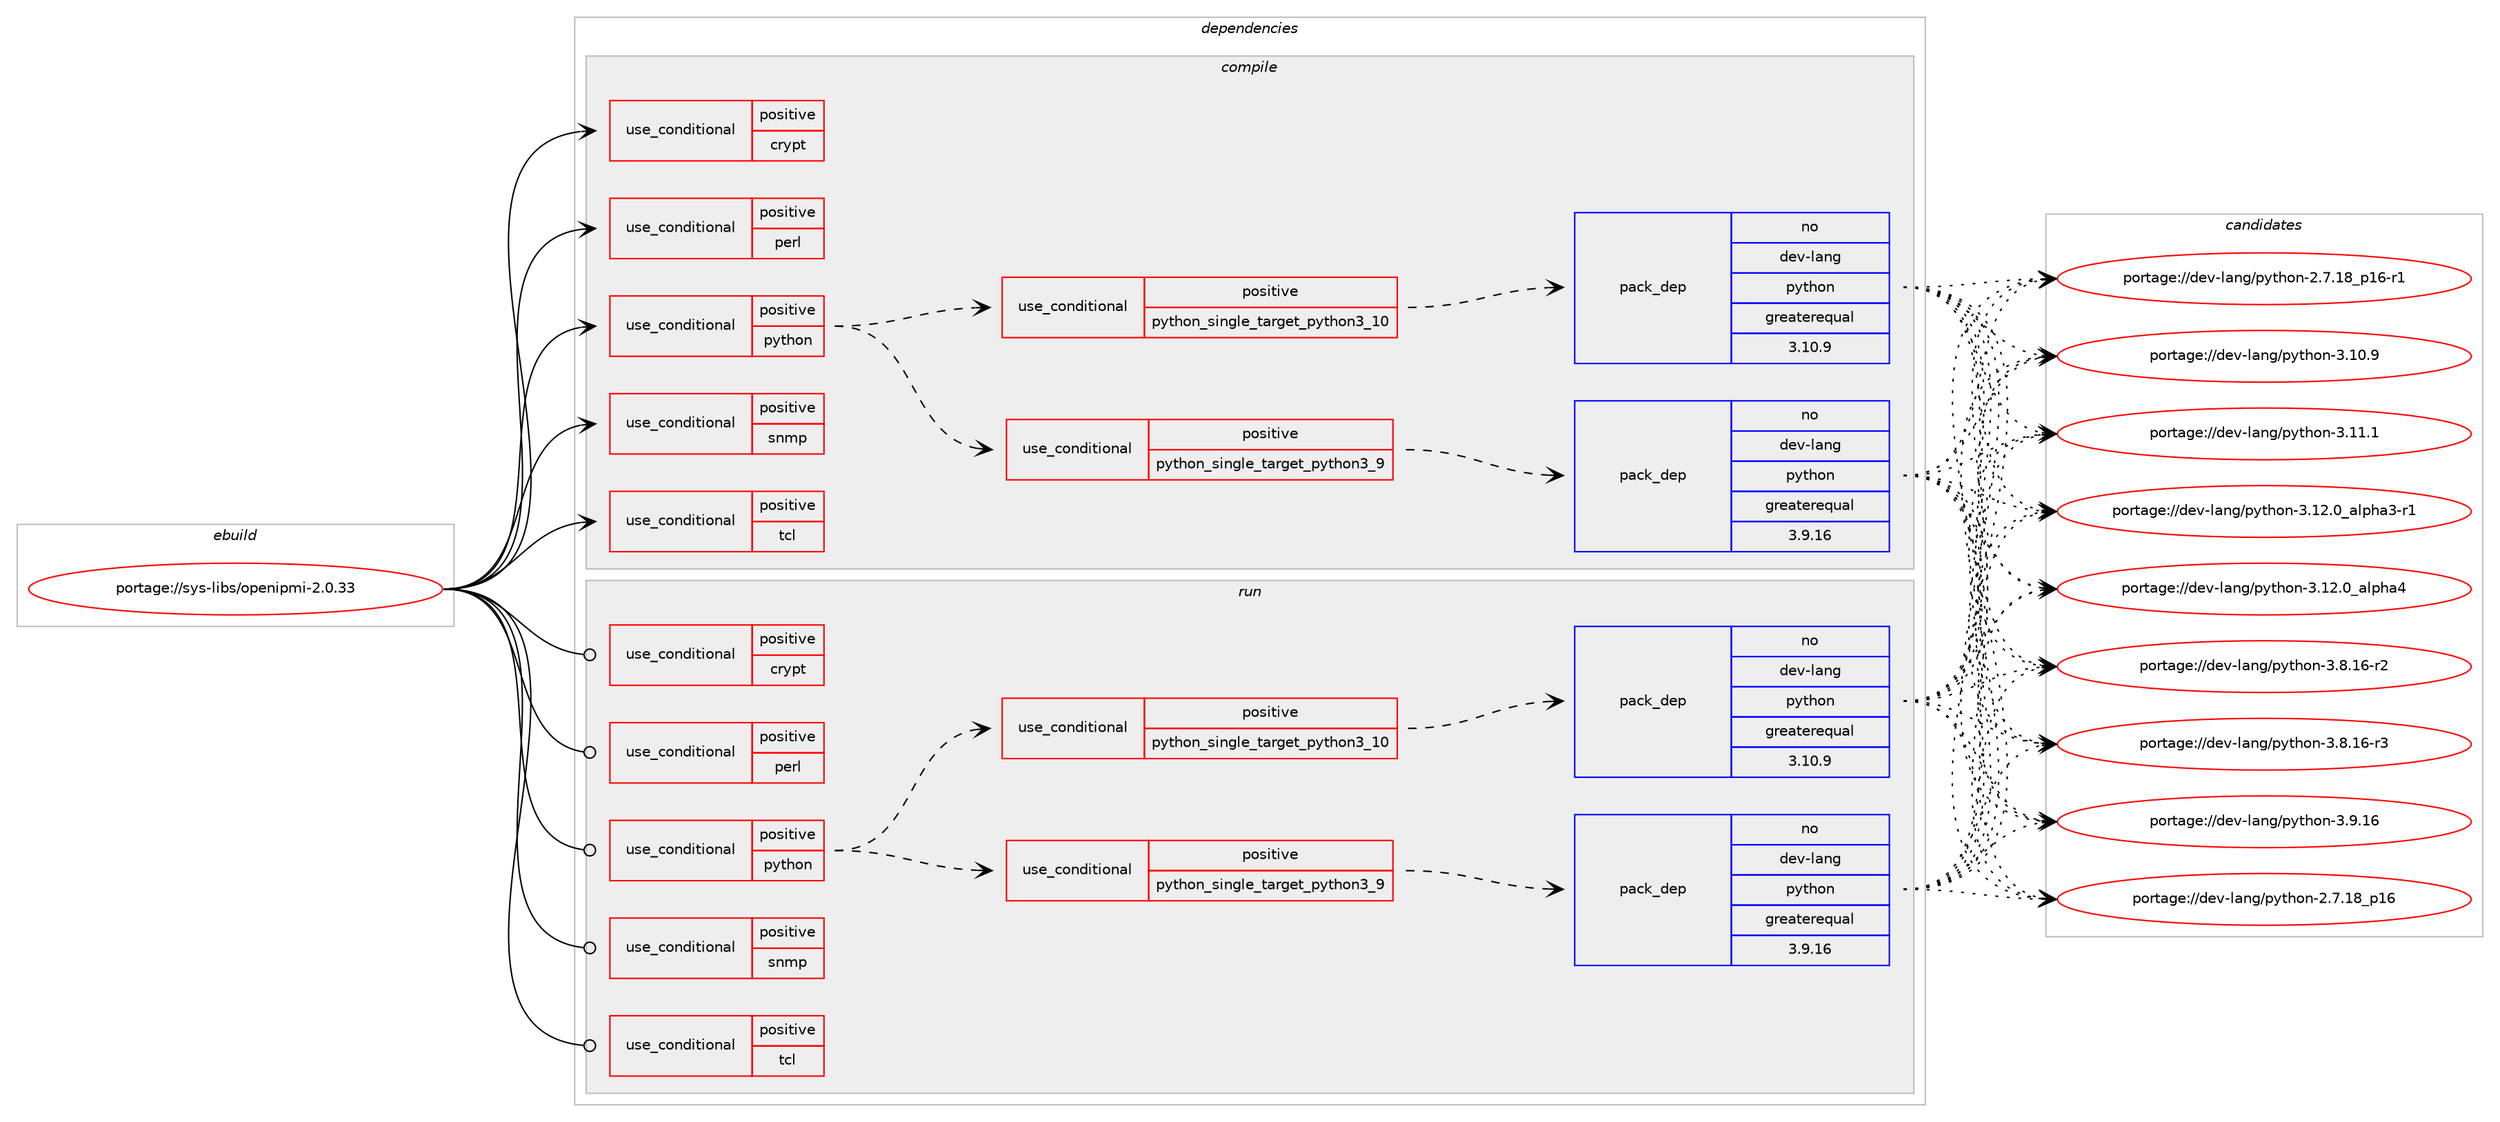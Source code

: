digraph prolog {

# *************
# Graph options
# *************

newrank=true;
concentrate=true;
compound=true;
graph [rankdir=LR,fontname=Helvetica,fontsize=10,ranksep=1.5];#, ranksep=2.5, nodesep=0.2];
edge  [arrowhead=vee];
node  [fontname=Helvetica,fontsize=10];

# **********
# The ebuild
# **********

subgraph cluster_leftcol {
color=gray;
rank=same;
label=<<i>ebuild</i>>;
id [label="portage://sys-libs/openipmi-2.0.33", color=red, width=4, href="../sys-libs/openipmi-2.0.33.svg"];
}

# ****************
# The dependencies
# ****************

subgraph cluster_midcol {
color=gray;
label=<<i>dependencies</i>>;
subgraph cluster_compile {
fillcolor="#eeeeee";
style=filled;
label=<<i>compile</i>>;
subgraph cond5609 {
dependency8673 [label=<<TABLE BORDER="0" CELLBORDER="1" CELLSPACING="0" CELLPADDING="4"><TR><TD ROWSPAN="3" CELLPADDING="10">use_conditional</TD></TR><TR><TD>positive</TD></TR><TR><TD>crypt</TD></TR></TABLE>>, shape=none, color=red];
# *** BEGIN UNKNOWN DEPENDENCY TYPE (TODO) ***
# dependency8673 -> package_dependency(portage://sys-libs/openipmi-2.0.33,install,no,dev-libs,openssl,none,[,,],any_same_slot,[])
# *** END UNKNOWN DEPENDENCY TYPE (TODO) ***

}
id:e -> dependency8673:w [weight=20,style="solid",arrowhead="vee"];
subgraph cond5610 {
dependency8674 [label=<<TABLE BORDER="0" CELLBORDER="1" CELLSPACING="0" CELLPADDING="4"><TR><TD ROWSPAN="3" CELLPADDING="10">use_conditional</TD></TR><TR><TD>positive</TD></TR><TR><TD>perl</TD></TR></TABLE>>, shape=none, color=red];
# *** BEGIN UNKNOWN DEPENDENCY TYPE (TODO) ***
# dependency8674 -> package_dependency(portage://sys-libs/openipmi-2.0.33,install,no,dev-lang,perl,none,[,,],any_same_slot,[])
# *** END UNKNOWN DEPENDENCY TYPE (TODO) ***

}
id:e -> dependency8674:w [weight=20,style="solid",arrowhead="vee"];
subgraph cond5611 {
dependency8675 [label=<<TABLE BORDER="0" CELLBORDER="1" CELLSPACING="0" CELLPADDING="4"><TR><TD ROWSPAN="3" CELLPADDING="10">use_conditional</TD></TR><TR><TD>positive</TD></TR><TR><TD>python</TD></TR></TABLE>>, shape=none, color=red];
subgraph cond5612 {
dependency8676 [label=<<TABLE BORDER="0" CELLBORDER="1" CELLSPACING="0" CELLPADDING="4"><TR><TD ROWSPAN="3" CELLPADDING="10">use_conditional</TD></TR><TR><TD>positive</TD></TR><TR><TD>python_single_target_python3_9</TD></TR></TABLE>>, shape=none, color=red];
subgraph pack2995 {
dependency8677 [label=<<TABLE BORDER="0" CELLBORDER="1" CELLSPACING="0" CELLPADDING="4" WIDTH="220"><TR><TD ROWSPAN="6" CELLPADDING="30">pack_dep</TD></TR><TR><TD WIDTH="110">no</TD></TR><TR><TD>dev-lang</TD></TR><TR><TD>python</TD></TR><TR><TD>greaterequal</TD></TR><TR><TD>3.9.16</TD></TR></TABLE>>, shape=none, color=blue];
}
dependency8676:e -> dependency8677:w [weight=20,style="dashed",arrowhead="vee"];
}
dependency8675:e -> dependency8676:w [weight=20,style="dashed",arrowhead="vee"];
subgraph cond5613 {
dependency8678 [label=<<TABLE BORDER="0" CELLBORDER="1" CELLSPACING="0" CELLPADDING="4"><TR><TD ROWSPAN="3" CELLPADDING="10">use_conditional</TD></TR><TR><TD>positive</TD></TR><TR><TD>python_single_target_python3_10</TD></TR></TABLE>>, shape=none, color=red];
subgraph pack2996 {
dependency8679 [label=<<TABLE BORDER="0" CELLBORDER="1" CELLSPACING="0" CELLPADDING="4" WIDTH="220"><TR><TD ROWSPAN="6" CELLPADDING="30">pack_dep</TD></TR><TR><TD WIDTH="110">no</TD></TR><TR><TD>dev-lang</TD></TR><TR><TD>python</TD></TR><TR><TD>greaterequal</TD></TR><TR><TD>3.10.9</TD></TR></TABLE>>, shape=none, color=blue];
}
dependency8678:e -> dependency8679:w [weight=20,style="dashed",arrowhead="vee"];
}
dependency8675:e -> dependency8678:w [weight=20,style="dashed",arrowhead="vee"];
}
id:e -> dependency8675:w [weight=20,style="solid",arrowhead="vee"];
subgraph cond5614 {
dependency8680 [label=<<TABLE BORDER="0" CELLBORDER="1" CELLSPACING="0" CELLPADDING="4"><TR><TD ROWSPAN="3" CELLPADDING="10">use_conditional</TD></TR><TR><TD>positive</TD></TR><TR><TD>snmp</TD></TR></TABLE>>, shape=none, color=red];
# *** BEGIN UNKNOWN DEPENDENCY TYPE (TODO) ***
# dependency8680 -> package_dependency(portage://sys-libs/openipmi-2.0.33,install,no,net-analyzer,net-snmp,none,[,,],[],[])
# *** END UNKNOWN DEPENDENCY TYPE (TODO) ***

}
id:e -> dependency8680:w [weight=20,style="solid",arrowhead="vee"];
subgraph cond5615 {
dependency8681 [label=<<TABLE BORDER="0" CELLBORDER="1" CELLSPACING="0" CELLPADDING="4"><TR><TD ROWSPAN="3" CELLPADDING="10">use_conditional</TD></TR><TR><TD>positive</TD></TR><TR><TD>tcl</TD></TR></TABLE>>, shape=none, color=red];
# *** BEGIN UNKNOWN DEPENDENCY TYPE (TODO) ***
# dependency8681 -> package_dependency(portage://sys-libs/openipmi-2.0.33,install,no,dev-lang,tcl,none,[,,],any_same_slot,[])
# *** END UNKNOWN DEPENDENCY TYPE (TODO) ***

}
id:e -> dependency8681:w [weight=20,style="solid",arrowhead="vee"];
# *** BEGIN UNKNOWN DEPENDENCY TYPE (TODO) ***
# id -> package_dependency(portage://sys-libs/openipmi-2.0.33,install,no,dev-libs,glib,none,[,,],[slot(2)],[])
# *** END UNKNOWN DEPENDENCY TYPE (TODO) ***

# *** BEGIN UNKNOWN DEPENDENCY TYPE (TODO) ***
# id -> package_dependency(portage://sys-libs/openipmi-2.0.33,install,no,dev-libs,popt,none,[,,],[],[])
# *** END UNKNOWN DEPENDENCY TYPE (TODO) ***

# *** BEGIN UNKNOWN DEPENDENCY TYPE (TODO) ***
# id -> package_dependency(portage://sys-libs/openipmi-2.0.33,install,no,sys-libs,gdbm,none,[,,],any_same_slot,[])
# *** END UNKNOWN DEPENDENCY TYPE (TODO) ***

# *** BEGIN UNKNOWN DEPENDENCY TYPE (TODO) ***
# id -> package_dependency(portage://sys-libs/openipmi-2.0.33,install,no,sys-libs,ncurses,none,[,,],any_same_slot,[])
# *** END UNKNOWN DEPENDENCY TYPE (TODO) ***

# *** BEGIN UNKNOWN DEPENDENCY TYPE (TODO) ***
# id -> package_dependency(portage://sys-libs/openipmi-2.0.33,install,no,sys-libs,readline,none,[,,],any_same_slot,[])
# *** END UNKNOWN DEPENDENCY TYPE (TODO) ***

}
subgraph cluster_compileandrun {
fillcolor="#eeeeee";
style=filled;
label=<<i>compile and run</i>>;
}
subgraph cluster_run {
fillcolor="#eeeeee";
style=filled;
label=<<i>run</i>>;
subgraph cond5616 {
dependency8682 [label=<<TABLE BORDER="0" CELLBORDER="1" CELLSPACING="0" CELLPADDING="4"><TR><TD ROWSPAN="3" CELLPADDING="10">use_conditional</TD></TR><TR><TD>positive</TD></TR><TR><TD>crypt</TD></TR></TABLE>>, shape=none, color=red];
# *** BEGIN UNKNOWN DEPENDENCY TYPE (TODO) ***
# dependency8682 -> package_dependency(portage://sys-libs/openipmi-2.0.33,run,no,dev-libs,openssl,none,[,,],any_same_slot,[])
# *** END UNKNOWN DEPENDENCY TYPE (TODO) ***

}
id:e -> dependency8682:w [weight=20,style="solid",arrowhead="odot"];
subgraph cond5617 {
dependency8683 [label=<<TABLE BORDER="0" CELLBORDER="1" CELLSPACING="0" CELLPADDING="4"><TR><TD ROWSPAN="3" CELLPADDING="10">use_conditional</TD></TR><TR><TD>positive</TD></TR><TR><TD>perl</TD></TR></TABLE>>, shape=none, color=red];
# *** BEGIN UNKNOWN DEPENDENCY TYPE (TODO) ***
# dependency8683 -> package_dependency(portage://sys-libs/openipmi-2.0.33,run,no,dev-lang,perl,none,[,,],any_same_slot,[])
# *** END UNKNOWN DEPENDENCY TYPE (TODO) ***

}
id:e -> dependency8683:w [weight=20,style="solid",arrowhead="odot"];
subgraph cond5618 {
dependency8684 [label=<<TABLE BORDER="0" CELLBORDER="1" CELLSPACING="0" CELLPADDING="4"><TR><TD ROWSPAN="3" CELLPADDING="10">use_conditional</TD></TR><TR><TD>positive</TD></TR><TR><TD>python</TD></TR></TABLE>>, shape=none, color=red];
subgraph cond5619 {
dependency8685 [label=<<TABLE BORDER="0" CELLBORDER="1" CELLSPACING="0" CELLPADDING="4"><TR><TD ROWSPAN="3" CELLPADDING="10">use_conditional</TD></TR><TR><TD>positive</TD></TR><TR><TD>python_single_target_python3_9</TD></TR></TABLE>>, shape=none, color=red];
subgraph pack2997 {
dependency8686 [label=<<TABLE BORDER="0" CELLBORDER="1" CELLSPACING="0" CELLPADDING="4" WIDTH="220"><TR><TD ROWSPAN="6" CELLPADDING="30">pack_dep</TD></TR><TR><TD WIDTH="110">no</TD></TR><TR><TD>dev-lang</TD></TR><TR><TD>python</TD></TR><TR><TD>greaterequal</TD></TR><TR><TD>3.9.16</TD></TR></TABLE>>, shape=none, color=blue];
}
dependency8685:e -> dependency8686:w [weight=20,style="dashed",arrowhead="vee"];
}
dependency8684:e -> dependency8685:w [weight=20,style="dashed",arrowhead="vee"];
subgraph cond5620 {
dependency8687 [label=<<TABLE BORDER="0" CELLBORDER="1" CELLSPACING="0" CELLPADDING="4"><TR><TD ROWSPAN="3" CELLPADDING="10">use_conditional</TD></TR><TR><TD>positive</TD></TR><TR><TD>python_single_target_python3_10</TD></TR></TABLE>>, shape=none, color=red];
subgraph pack2998 {
dependency8688 [label=<<TABLE BORDER="0" CELLBORDER="1" CELLSPACING="0" CELLPADDING="4" WIDTH="220"><TR><TD ROWSPAN="6" CELLPADDING="30">pack_dep</TD></TR><TR><TD WIDTH="110">no</TD></TR><TR><TD>dev-lang</TD></TR><TR><TD>python</TD></TR><TR><TD>greaterequal</TD></TR><TR><TD>3.10.9</TD></TR></TABLE>>, shape=none, color=blue];
}
dependency8687:e -> dependency8688:w [weight=20,style="dashed",arrowhead="vee"];
}
dependency8684:e -> dependency8687:w [weight=20,style="dashed",arrowhead="vee"];
}
id:e -> dependency8684:w [weight=20,style="solid",arrowhead="odot"];
subgraph cond5621 {
dependency8689 [label=<<TABLE BORDER="0" CELLBORDER="1" CELLSPACING="0" CELLPADDING="4"><TR><TD ROWSPAN="3" CELLPADDING="10">use_conditional</TD></TR><TR><TD>positive</TD></TR><TR><TD>snmp</TD></TR></TABLE>>, shape=none, color=red];
# *** BEGIN UNKNOWN DEPENDENCY TYPE (TODO) ***
# dependency8689 -> package_dependency(portage://sys-libs/openipmi-2.0.33,run,no,net-analyzer,net-snmp,none,[,,],[],[])
# *** END UNKNOWN DEPENDENCY TYPE (TODO) ***

}
id:e -> dependency8689:w [weight=20,style="solid",arrowhead="odot"];
subgraph cond5622 {
dependency8690 [label=<<TABLE BORDER="0" CELLBORDER="1" CELLSPACING="0" CELLPADDING="4"><TR><TD ROWSPAN="3" CELLPADDING="10">use_conditional</TD></TR><TR><TD>positive</TD></TR><TR><TD>tcl</TD></TR></TABLE>>, shape=none, color=red];
# *** BEGIN UNKNOWN DEPENDENCY TYPE (TODO) ***
# dependency8690 -> package_dependency(portage://sys-libs/openipmi-2.0.33,run,no,dev-lang,tcl,none,[,,],any_same_slot,[])
# *** END UNKNOWN DEPENDENCY TYPE (TODO) ***

}
id:e -> dependency8690:w [weight=20,style="solid",arrowhead="odot"];
# *** BEGIN UNKNOWN DEPENDENCY TYPE (TODO) ***
# id -> package_dependency(portage://sys-libs/openipmi-2.0.33,run,no,dev-libs,glib,none,[,,],[slot(2)],[])
# *** END UNKNOWN DEPENDENCY TYPE (TODO) ***

# *** BEGIN UNKNOWN DEPENDENCY TYPE (TODO) ***
# id -> package_dependency(portage://sys-libs/openipmi-2.0.33,run,no,dev-libs,popt,none,[,,],[],[])
# *** END UNKNOWN DEPENDENCY TYPE (TODO) ***

# *** BEGIN UNKNOWN DEPENDENCY TYPE (TODO) ***
# id -> package_dependency(portage://sys-libs/openipmi-2.0.33,run,no,sys-libs,gdbm,none,[,,],any_same_slot,[])
# *** END UNKNOWN DEPENDENCY TYPE (TODO) ***

# *** BEGIN UNKNOWN DEPENDENCY TYPE (TODO) ***
# id -> package_dependency(portage://sys-libs/openipmi-2.0.33,run,no,sys-libs,ncurses,none,[,,],any_same_slot,[])
# *** END UNKNOWN DEPENDENCY TYPE (TODO) ***

# *** BEGIN UNKNOWN DEPENDENCY TYPE (TODO) ***
# id -> package_dependency(portage://sys-libs/openipmi-2.0.33,run,no,sys-libs,readline,none,[,,],any_same_slot,[])
# *** END UNKNOWN DEPENDENCY TYPE (TODO) ***

}
}

# **************
# The candidates
# **************

subgraph cluster_choices {
rank=same;
color=gray;
label=<<i>candidates</i>>;

subgraph choice2995 {
color=black;
nodesep=1;
choice10010111845108971101034711212111610411111045504655464956951124954 [label="portage://dev-lang/python-2.7.18_p16", color=red, width=4,href="../dev-lang/python-2.7.18_p16.svg"];
choice100101118451089711010347112121116104111110455046554649569511249544511449 [label="portage://dev-lang/python-2.7.18_p16-r1", color=red, width=4,href="../dev-lang/python-2.7.18_p16-r1.svg"];
choice10010111845108971101034711212111610411111045514649484657 [label="portage://dev-lang/python-3.10.9", color=red, width=4,href="../dev-lang/python-3.10.9.svg"];
choice10010111845108971101034711212111610411111045514649494649 [label="portage://dev-lang/python-3.11.1", color=red, width=4,href="../dev-lang/python-3.11.1.svg"];
choice10010111845108971101034711212111610411111045514649504648959710811210497514511449 [label="portage://dev-lang/python-3.12.0_alpha3-r1", color=red, width=4,href="../dev-lang/python-3.12.0_alpha3-r1.svg"];
choice1001011184510897110103471121211161041111104551464950464895971081121049752 [label="portage://dev-lang/python-3.12.0_alpha4", color=red, width=4,href="../dev-lang/python-3.12.0_alpha4.svg"];
choice100101118451089711010347112121116104111110455146564649544511450 [label="portage://dev-lang/python-3.8.16-r2", color=red, width=4,href="../dev-lang/python-3.8.16-r2.svg"];
choice100101118451089711010347112121116104111110455146564649544511451 [label="portage://dev-lang/python-3.8.16-r3", color=red, width=4,href="../dev-lang/python-3.8.16-r3.svg"];
choice10010111845108971101034711212111610411111045514657464954 [label="portage://dev-lang/python-3.9.16", color=red, width=4,href="../dev-lang/python-3.9.16.svg"];
dependency8677:e -> choice10010111845108971101034711212111610411111045504655464956951124954:w [style=dotted,weight="100"];
dependency8677:e -> choice100101118451089711010347112121116104111110455046554649569511249544511449:w [style=dotted,weight="100"];
dependency8677:e -> choice10010111845108971101034711212111610411111045514649484657:w [style=dotted,weight="100"];
dependency8677:e -> choice10010111845108971101034711212111610411111045514649494649:w [style=dotted,weight="100"];
dependency8677:e -> choice10010111845108971101034711212111610411111045514649504648959710811210497514511449:w [style=dotted,weight="100"];
dependency8677:e -> choice1001011184510897110103471121211161041111104551464950464895971081121049752:w [style=dotted,weight="100"];
dependency8677:e -> choice100101118451089711010347112121116104111110455146564649544511450:w [style=dotted,weight="100"];
dependency8677:e -> choice100101118451089711010347112121116104111110455146564649544511451:w [style=dotted,weight="100"];
dependency8677:e -> choice10010111845108971101034711212111610411111045514657464954:w [style=dotted,weight="100"];
}
subgraph choice2996 {
color=black;
nodesep=1;
choice10010111845108971101034711212111610411111045504655464956951124954 [label="portage://dev-lang/python-2.7.18_p16", color=red, width=4,href="../dev-lang/python-2.7.18_p16.svg"];
choice100101118451089711010347112121116104111110455046554649569511249544511449 [label="portage://dev-lang/python-2.7.18_p16-r1", color=red, width=4,href="../dev-lang/python-2.7.18_p16-r1.svg"];
choice10010111845108971101034711212111610411111045514649484657 [label="portage://dev-lang/python-3.10.9", color=red, width=4,href="../dev-lang/python-3.10.9.svg"];
choice10010111845108971101034711212111610411111045514649494649 [label="portage://dev-lang/python-3.11.1", color=red, width=4,href="../dev-lang/python-3.11.1.svg"];
choice10010111845108971101034711212111610411111045514649504648959710811210497514511449 [label="portage://dev-lang/python-3.12.0_alpha3-r1", color=red, width=4,href="../dev-lang/python-3.12.0_alpha3-r1.svg"];
choice1001011184510897110103471121211161041111104551464950464895971081121049752 [label="portage://dev-lang/python-3.12.0_alpha4", color=red, width=4,href="../dev-lang/python-3.12.0_alpha4.svg"];
choice100101118451089711010347112121116104111110455146564649544511450 [label="portage://dev-lang/python-3.8.16-r2", color=red, width=4,href="../dev-lang/python-3.8.16-r2.svg"];
choice100101118451089711010347112121116104111110455146564649544511451 [label="portage://dev-lang/python-3.8.16-r3", color=red, width=4,href="../dev-lang/python-3.8.16-r3.svg"];
choice10010111845108971101034711212111610411111045514657464954 [label="portage://dev-lang/python-3.9.16", color=red, width=4,href="../dev-lang/python-3.9.16.svg"];
dependency8679:e -> choice10010111845108971101034711212111610411111045504655464956951124954:w [style=dotted,weight="100"];
dependency8679:e -> choice100101118451089711010347112121116104111110455046554649569511249544511449:w [style=dotted,weight="100"];
dependency8679:e -> choice10010111845108971101034711212111610411111045514649484657:w [style=dotted,weight="100"];
dependency8679:e -> choice10010111845108971101034711212111610411111045514649494649:w [style=dotted,weight="100"];
dependency8679:e -> choice10010111845108971101034711212111610411111045514649504648959710811210497514511449:w [style=dotted,weight="100"];
dependency8679:e -> choice1001011184510897110103471121211161041111104551464950464895971081121049752:w [style=dotted,weight="100"];
dependency8679:e -> choice100101118451089711010347112121116104111110455146564649544511450:w [style=dotted,weight="100"];
dependency8679:e -> choice100101118451089711010347112121116104111110455146564649544511451:w [style=dotted,weight="100"];
dependency8679:e -> choice10010111845108971101034711212111610411111045514657464954:w [style=dotted,weight="100"];
}
subgraph choice2997 {
color=black;
nodesep=1;
choice10010111845108971101034711212111610411111045504655464956951124954 [label="portage://dev-lang/python-2.7.18_p16", color=red, width=4,href="../dev-lang/python-2.7.18_p16.svg"];
choice100101118451089711010347112121116104111110455046554649569511249544511449 [label="portage://dev-lang/python-2.7.18_p16-r1", color=red, width=4,href="../dev-lang/python-2.7.18_p16-r1.svg"];
choice10010111845108971101034711212111610411111045514649484657 [label="portage://dev-lang/python-3.10.9", color=red, width=4,href="../dev-lang/python-3.10.9.svg"];
choice10010111845108971101034711212111610411111045514649494649 [label="portage://dev-lang/python-3.11.1", color=red, width=4,href="../dev-lang/python-3.11.1.svg"];
choice10010111845108971101034711212111610411111045514649504648959710811210497514511449 [label="portage://dev-lang/python-3.12.0_alpha3-r1", color=red, width=4,href="../dev-lang/python-3.12.0_alpha3-r1.svg"];
choice1001011184510897110103471121211161041111104551464950464895971081121049752 [label="portage://dev-lang/python-3.12.0_alpha4", color=red, width=4,href="../dev-lang/python-3.12.0_alpha4.svg"];
choice100101118451089711010347112121116104111110455146564649544511450 [label="portage://dev-lang/python-3.8.16-r2", color=red, width=4,href="../dev-lang/python-3.8.16-r2.svg"];
choice100101118451089711010347112121116104111110455146564649544511451 [label="portage://dev-lang/python-3.8.16-r3", color=red, width=4,href="../dev-lang/python-3.8.16-r3.svg"];
choice10010111845108971101034711212111610411111045514657464954 [label="portage://dev-lang/python-3.9.16", color=red, width=4,href="../dev-lang/python-3.9.16.svg"];
dependency8686:e -> choice10010111845108971101034711212111610411111045504655464956951124954:w [style=dotted,weight="100"];
dependency8686:e -> choice100101118451089711010347112121116104111110455046554649569511249544511449:w [style=dotted,weight="100"];
dependency8686:e -> choice10010111845108971101034711212111610411111045514649484657:w [style=dotted,weight="100"];
dependency8686:e -> choice10010111845108971101034711212111610411111045514649494649:w [style=dotted,weight="100"];
dependency8686:e -> choice10010111845108971101034711212111610411111045514649504648959710811210497514511449:w [style=dotted,weight="100"];
dependency8686:e -> choice1001011184510897110103471121211161041111104551464950464895971081121049752:w [style=dotted,weight="100"];
dependency8686:e -> choice100101118451089711010347112121116104111110455146564649544511450:w [style=dotted,weight="100"];
dependency8686:e -> choice100101118451089711010347112121116104111110455146564649544511451:w [style=dotted,weight="100"];
dependency8686:e -> choice10010111845108971101034711212111610411111045514657464954:w [style=dotted,weight="100"];
}
subgraph choice2998 {
color=black;
nodesep=1;
choice10010111845108971101034711212111610411111045504655464956951124954 [label="portage://dev-lang/python-2.7.18_p16", color=red, width=4,href="../dev-lang/python-2.7.18_p16.svg"];
choice100101118451089711010347112121116104111110455046554649569511249544511449 [label="portage://dev-lang/python-2.7.18_p16-r1", color=red, width=4,href="../dev-lang/python-2.7.18_p16-r1.svg"];
choice10010111845108971101034711212111610411111045514649484657 [label="portage://dev-lang/python-3.10.9", color=red, width=4,href="../dev-lang/python-3.10.9.svg"];
choice10010111845108971101034711212111610411111045514649494649 [label="portage://dev-lang/python-3.11.1", color=red, width=4,href="../dev-lang/python-3.11.1.svg"];
choice10010111845108971101034711212111610411111045514649504648959710811210497514511449 [label="portage://dev-lang/python-3.12.0_alpha3-r1", color=red, width=4,href="../dev-lang/python-3.12.0_alpha3-r1.svg"];
choice1001011184510897110103471121211161041111104551464950464895971081121049752 [label="portage://dev-lang/python-3.12.0_alpha4", color=red, width=4,href="../dev-lang/python-3.12.0_alpha4.svg"];
choice100101118451089711010347112121116104111110455146564649544511450 [label="portage://dev-lang/python-3.8.16-r2", color=red, width=4,href="../dev-lang/python-3.8.16-r2.svg"];
choice100101118451089711010347112121116104111110455146564649544511451 [label="portage://dev-lang/python-3.8.16-r3", color=red, width=4,href="../dev-lang/python-3.8.16-r3.svg"];
choice10010111845108971101034711212111610411111045514657464954 [label="portage://dev-lang/python-3.9.16", color=red, width=4,href="../dev-lang/python-3.9.16.svg"];
dependency8688:e -> choice10010111845108971101034711212111610411111045504655464956951124954:w [style=dotted,weight="100"];
dependency8688:e -> choice100101118451089711010347112121116104111110455046554649569511249544511449:w [style=dotted,weight="100"];
dependency8688:e -> choice10010111845108971101034711212111610411111045514649484657:w [style=dotted,weight="100"];
dependency8688:e -> choice10010111845108971101034711212111610411111045514649494649:w [style=dotted,weight="100"];
dependency8688:e -> choice10010111845108971101034711212111610411111045514649504648959710811210497514511449:w [style=dotted,weight="100"];
dependency8688:e -> choice1001011184510897110103471121211161041111104551464950464895971081121049752:w [style=dotted,weight="100"];
dependency8688:e -> choice100101118451089711010347112121116104111110455146564649544511450:w [style=dotted,weight="100"];
dependency8688:e -> choice100101118451089711010347112121116104111110455146564649544511451:w [style=dotted,weight="100"];
dependency8688:e -> choice10010111845108971101034711212111610411111045514657464954:w [style=dotted,weight="100"];
}
}

}
